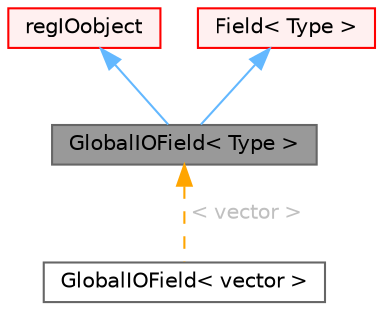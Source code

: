 digraph "GlobalIOField&lt; Type &gt;"
{
 // LATEX_PDF_SIZE
  bgcolor="transparent";
  edge [fontname=Helvetica,fontsize=10,labelfontname=Helvetica,labelfontsize=10];
  node [fontname=Helvetica,fontsize=10,shape=box,height=0.2,width=0.4];
  Node1 [id="Node000001",label="GlobalIOField\< Type \>",height=0.2,width=0.4,color="gray40", fillcolor="grey60", style="filled", fontcolor="black",tooltip="IOField with global data (so optionally read from master)"];
  Node2 -> Node1 [id="edge1_Node000001_Node000002",dir="back",color="steelblue1",style="solid",tooltip=" "];
  Node2 [id="Node000002",label="regIOobject",height=0.2,width=0.4,color="red", fillcolor="#FFF0F0", style="filled",URL="$classFoam_1_1regIOobject.html",tooltip="regIOobject is an abstract class derived from IOobject to handle automatic object registration with t..."];
  Node5 -> Node1 [id="edge2_Node000001_Node000005",dir="back",color="steelblue1",style="solid",tooltip=" "];
  Node5 [id="Node000005",label="Field\< Type \>",height=0.2,width=0.4,color="red", fillcolor="#FFF0F0", style="filled",URL="$classFoam_1_1Field.html",tooltip="Generic templated field type."];
  Node1 -> Node12 [id="edge3_Node000001_Node000012",dir="back",color="orange",style="dashed",tooltip=" ",label=" \< vector \>",fontcolor="grey" ];
  Node12 [id="Node000012",label="GlobalIOField\< vector \>",height=0.2,width=0.4,color="gray40", fillcolor="white", style="filled",URL="$classFoam_1_1GlobalIOField.html",tooltip=" "];
}

